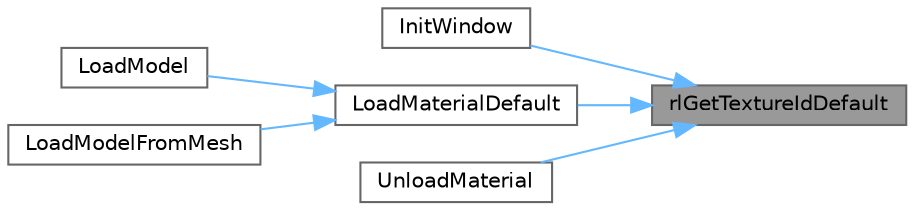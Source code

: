 digraph "rlGetTextureIdDefault"
{
 // LATEX_PDF_SIZE
  bgcolor="transparent";
  edge [fontname=Helvetica,fontsize=10,labelfontname=Helvetica,labelfontsize=10];
  node [fontname=Helvetica,fontsize=10,shape=box,height=0.2,width=0.4];
  rankdir="RL";
  Node1 [id="Node000001",label="rlGetTextureIdDefault",height=0.2,width=0.4,color="gray40", fillcolor="grey60", style="filled", fontcolor="black",tooltip=" "];
  Node1 -> Node2 [id="edge1_Node000001_Node000002",dir="back",color="steelblue1",style="solid",tooltip=" "];
  Node2 [id="Node000002",label="InitWindow",height=0.2,width=0.4,color="grey40", fillcolor="white", style="filled",URL="$_classes_2lib_2rcore_8c.html#a2af6e709619725fafcbc380a4924523e",tooltip=" "];
  Node1 -> Node3 [id="edge2_Node000001_Node000003",dir="back",color="steelblue1",style="solid",tooltip=" "];
  Node3 [id="Node000003",label="LoadMaterialDefault",height=0.2,width=0.4,color="grey40", fillcolor="white", style="filled",URL="$_classes_2lib_2rmodels_8c.html#ab6cf1d88c94c870a45e7e5a74cfa2036",tooltip=" "];
  Node3 -> Node4 [id="edge3_Node000003_Node000004",dir="back",color="steelblue1",style="solid",tooltip=" "];
  Node4 [id="Node000004",label="LoadModel",height=0.2,width=0.4,color="grey40", fillcolor="white", style="filled",URL="$_classes_2lib_2rmodels_8c.html#a9d1cf218d3ae6d1f50e442d5fde88cf3",tooltip=" "];
  Node3 -> Node5 [id="edge4_Node000003_Node000005",dir="back",color="steelblue1",style="solid",tooltip=" "];
  Node5 [id="Node000005",label="LoadModelFromMesh",height=0.2,width=0.4,color="grey40", fillcolor="white", style="filled",URL="$_classes_2lib_2rmodels_8c.html#a55cfdb656716d71b091aa6502fbf176f",tooltip=" "];
  Node1 -> Node6 [id="edge5_Node000001_Node000006",dir="back",color="steelblue1",style="solid",tooltip=" "];
  Node6 [id="Node000006",label="UnloadMaterial",height=0.2,width=0.4,color="grey40", fillcolor="white", style="filled",URL="$_classes_2lib_2rmodels_8c.html#ad0b92e5ccd513d907eba7a111c047b9a",tooltip=" "];
}
